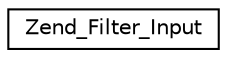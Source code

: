 digraph G
{
  edge [fontname="Helvetica",fontsize="10",labelfontname="Helvetica",labelfontsize="10"];
  node [fontname="Helvetica",fontsize="10",shape=record];
  rankdir="LR";
  Node1 [label="Zend_Filter_Input",height=0.2,width=0.4,color="black", fillcolor="white", style="filled",URL="$class_zend___filter___input.html"];
}
